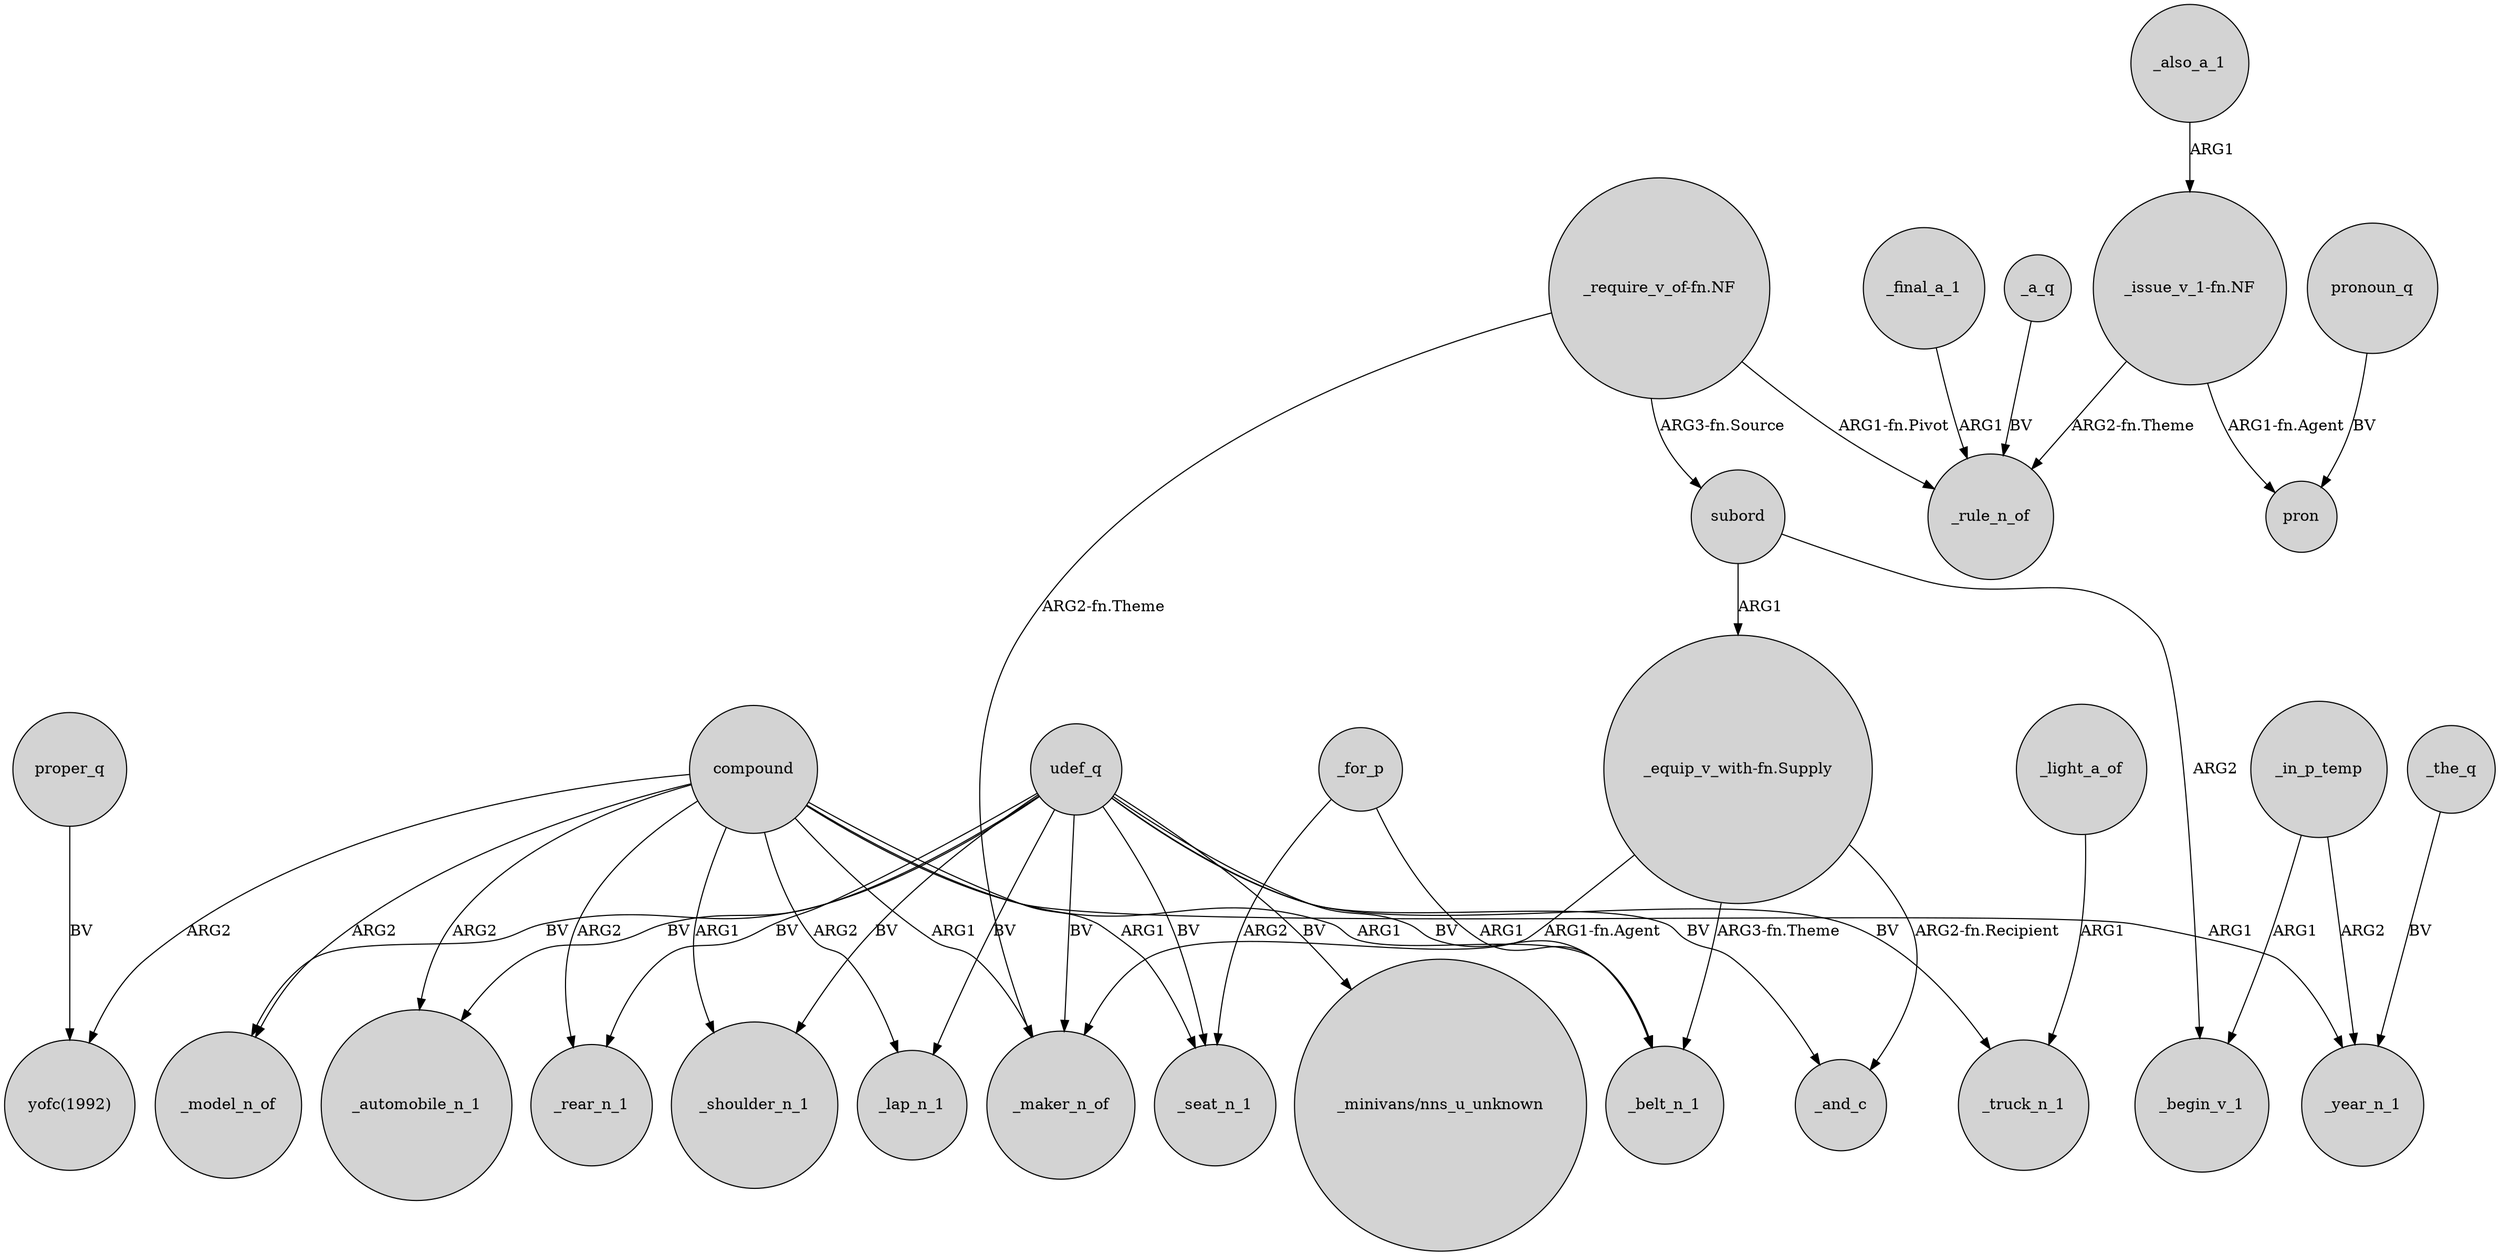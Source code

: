 digraph {
	node [shape=circle style=filled]
	"_require_v_of-fn.NF" -> _maker_n_of [label="ARG2-fn.Theme"]
	compound -> "yofc(1992)" [label=ARG2]
	_also_a_1 -> "_issue_v_1-fn.NF" [label=ARG1]
	udef_q -> _rear_n_1 [label=BV]
	compound -> _lap_n_1 [label=ARG2]
	udef_q -> _automobile_n_1 [label=BV]
	proper_q -> "yofc(1992)" [label=BV]
	udef_q -> _shoulder_n_1 [label=BV]
	_light_a_of -> _truck_n_1 [label=ARG1]
	"_issue_v_1-fn.NF" -> _rule_n_of [label="ARG2-fn.Theme"]
	compound -> _maker_n_of [label=ARG1]
	_in_p_temp -> _begin_v_1 [label=ARG1]
	_for_p -> _belt_n_1 [label=ARG1]
	udef_q -> _belt_n_1 [label=BV]
	compound -> _seat_n_1 [label=ARG1]
	subord -> "_equip_v_with-fn.Supply" [label=ARG1]
	"_equip_v_with-fn.Supply" -> _belt_n_1 [label="ARG3-fn.Theme"]
	compound -> _rear_n_1 [label=ARG2]
	_for_p -> _seat_n_1 [label=ARG2]
	_a_q -> _rule_n_of [label=BV]
	udef_q -> _lap_n_1 [label=BV]
	"_issue_v_1-fn.NF" -> pron [label="ARG1-fn.Agent"]
	pronoun_q -> pron [label=BV]
	compound -> _shoulder_n_1 [label=ARG1]
	_in_p_temp -> _year_n_1 [label=ARG2]
	udef_q -> _truck_n_1 [label=BV]
	compound -> _model_n_of [label=ARG2]
	"_require_v_of-fn.NF" -> _rule_n_of [label="ARG1-fn.Pivot"]
	compound -> _automobile_n_1 [label=ARG2]
	subord -> _begin_v_1 [label=ARG2]
	udef_q -> _maker_n_of [label=BV]
	compound -> _belt_n_1 [label=ARG1]
	_the_q -> _year_n_1 [label=BV]
	"_equip_v_with-fn.Supply" -> _maker_n_of [label="ARG1-fn.Agent"]
	"_require_v_of-fn.NF" -> subord [label="ARG3-fn.Source"]
	"_equip_v_with-fn.Supply" -> _and_c [label="ARG2-fn.Recipient"]
	udef_q -> _seat_n_1 [label=BV]
	udef_q -> _model_n_of [label=BV]
	_final_a_1 -> _rule_n_of [label=ARG1]
	udef_q -> _and_c [label=BV]
	compound -> _year_n_1 [label=ARG1]
	udef_q -> "_minivans/nns_u_unknown" [label=BV]
}
